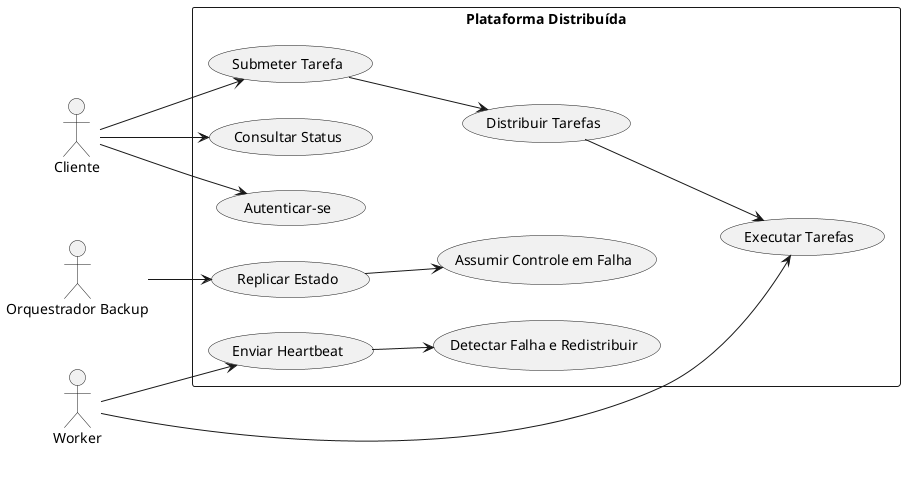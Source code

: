 @startuml
left to right direction
actor Cliente
actor Worker
actor Backup as "Orquestrador Backup"

rectangle "Plataforma Distribuída" {
  usecase "Autenticar-se" as UC1
  usecase "Submeter Tarefa" as UC2
  usecase "Consultar Status" as UC3
  usecase "Distribuir Tarefas" as UC4
  usecase "Executar Tarefas" as UC5
  usecase "Enviar Heartbeat" as UC6
  usecase "Detectar Falha e Redistribuir" as UC7
  usecase "Replicar Estado" as UC8
  usecase "Assumir Controle em Falha" as UC9
}

Cliente --> UC1
Cliente --> UC2
Cliente --> UC3
Worker --> UC5
Worker --> UC6
UC2 --> UC4
UC4 --> UC5
UC6 --> UC7
Backup --> UC8
UC8 --> UC9
@enduml